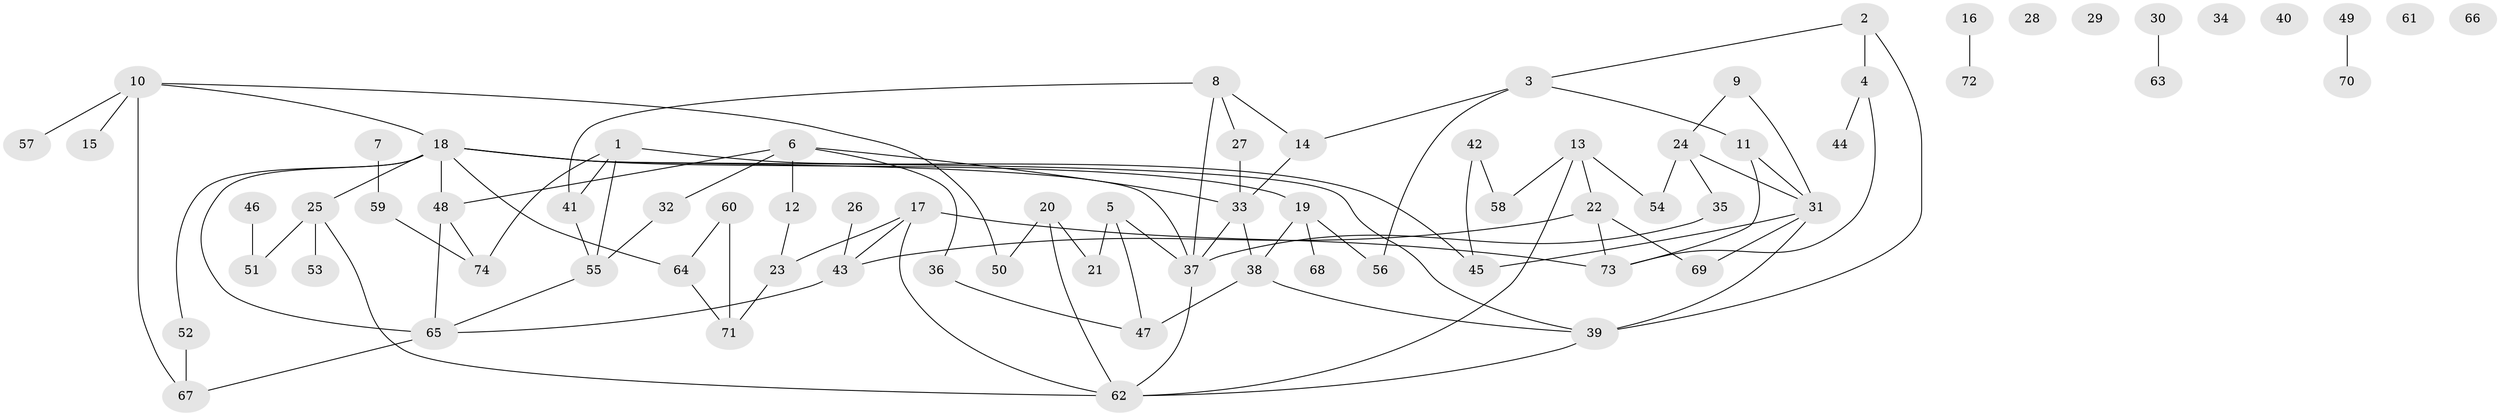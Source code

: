 // coarse degree distribution, {6: 0.08888888888888889, 3: 0.15555555555555556, 4: 0.2, 7: 0.044444444444444446, 5: 0.08888888888888889, 1: 0.2222222222222222, 9: 0.022222222222222223, 2: 0.17777777777777778}
// Generated by graph-tools (version 1.1) at 2025/47/03/04/25 22:47:57]
// undirected, 74 vertices, 99 edges
graph export_dot {
  node [color=gray90,style=filled];
  1;
  2;
  3;
  4;
  5;
  6;
  7;
  8;
  9;
  10;
  11;
  12;
  13;
  14;
  15;
  16;
  17;
  18;
  19;
  20;
  21;
  22;
  23;
  24;
  25;
  26;
  27;
  28;
  29;
  30;
  31;
  32;
  33;
  34;
  35;
  36;
  37;
  38;
  39;
  40;
  41;
  42;
  43;
  44;
  45;
  46;
  47;
  48;
  49;
  50;
  51;
  52;
  53;
  54;
  55;
  56;
  57;
  58;
  59;
  60;
  61;
  62;
  63;
  64;
  65;
  66;
  67;
  68;
  69;
  70;
  71;
  72;
  73;
  74;
  1 -- 41;
  1 -- 45;
  1 -- 55;
  1 -- 74;
  2 -- 3;
  2 -- 4;
  2 -- 39;
  3 -- 11;
  3 -- 14;
  3 -- 56;
  4 -- 44;
  4 -- 73;
  5 -- 21;
  5 -- 37;
  5 -- 47;
  6 -- 12;
  6 -- 32;
  6 -- 33;
  6 -- 36;
  6 -- 48;
  7 -- 59;
  8 -- 14;
  8 -- 27;
  8 -- 37;
  8 -- 41;
  9 -- 24;
  9 -- 31;
  10 -- 15;
  10 -- 18;
  10 -- 50;
  10 -- 57;
  10 -- 67;
  11 -- 31;
  11 -- 73;
  12 -- 23;
  13 -- 22;
  13 -- 54;
  13 -- 58;
  13 -- 62;
  14 -- 33;
  16 -- 72;
  17 -- 23;
  17 -- 43;
  17 -- 62;
  17 -- 73;
  18 -- 19;
  18 -- 25;
  18 -- 37;
  18 -- 39;
  18 -- 48;
  18 -- 52;
  18 -- 64;
  18 -- 65;
  19 -- 38;
  19 -- 56;
  19 -- 68;
  20 -- 21;
  20 -- 50;
  20 -- 62;
  22 -- 43;
  22 -- 69;
  22 -- 73;
  23 -- 71;
  24 -- 31;
  24 -- 35;
  24 -- 54;
  25 -- 51;
  25 -- 53;
  25 -- 62;
  26 -- 43;
  27 -- 33;
  30 -- 63;
  31 -- 39;
  31 -- 45;
  31 -- 69;
  32 -- 55;
  33 -- 37;
  33 -- 38;
  35 -- 37;
  36 -- 47;
  37 -- 62;
  38 -- 39;
  38 -- 47;
  39 -- 62;
  41 -- 55;
  42 -- 45;
  42 -- 58;
  43 -- 65;
  46 -- 51;
  48 -- 65;
  48 -- 74;
  49 -- 70;
  52 -- 67;
  55 -- 65;
  59 -- 74;
  60 -- 64;
  60 -- 71;
  64 -- 71;
  65 -- 67;
}

